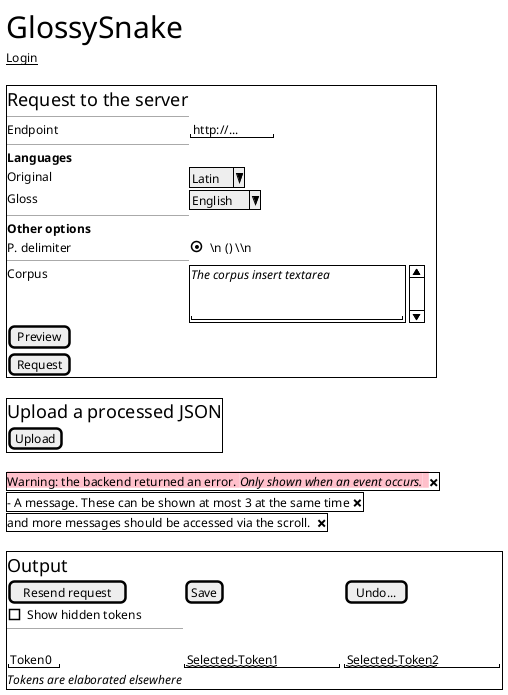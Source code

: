 @startsalt

scale 1

{
	<size:30>GlossySnake</size>
	__Login__
	
	.

	{+
		<size:18>Request to the server</size>
		---
		Endpoint | "http://..."
		---
		<b>Languages</b>
		Original | ^Latin^
		Gloss | ^English^
		---
		<b>Other options</b>
		P. delimiter | (X) \n () \\n
		---

		Corpus | {SI
			<i>The corpus insert textarea</i>
			.
			"                          "
		}
		[Preview]
		[Request]
	}

	.

	{+
		<size:18>Upload a processed JSON</size>
		[Upload]
	}

	.

	{+ <back:pink>Warning: the backend returned an error. //Only shown when an event occurs.//  <&x></back> }
	{+ <back:white>- A message. These can be shown at most 3 at the same time <&x></back> }
	{+ <back:white>and more messages should be accessed via the scroll.  <&x></back> }


	.

	{+
		<size:18>Output</size>
	
		[Resend request] | [Save] | [Undo...]
		[] Show hidden tokens

		---
		.

		"Token0" | "~~Selected-Token1~~" | "~~Selected-Token2~~"
		//Tokens are elaborated elsewhere//
	}
}
@endsalt